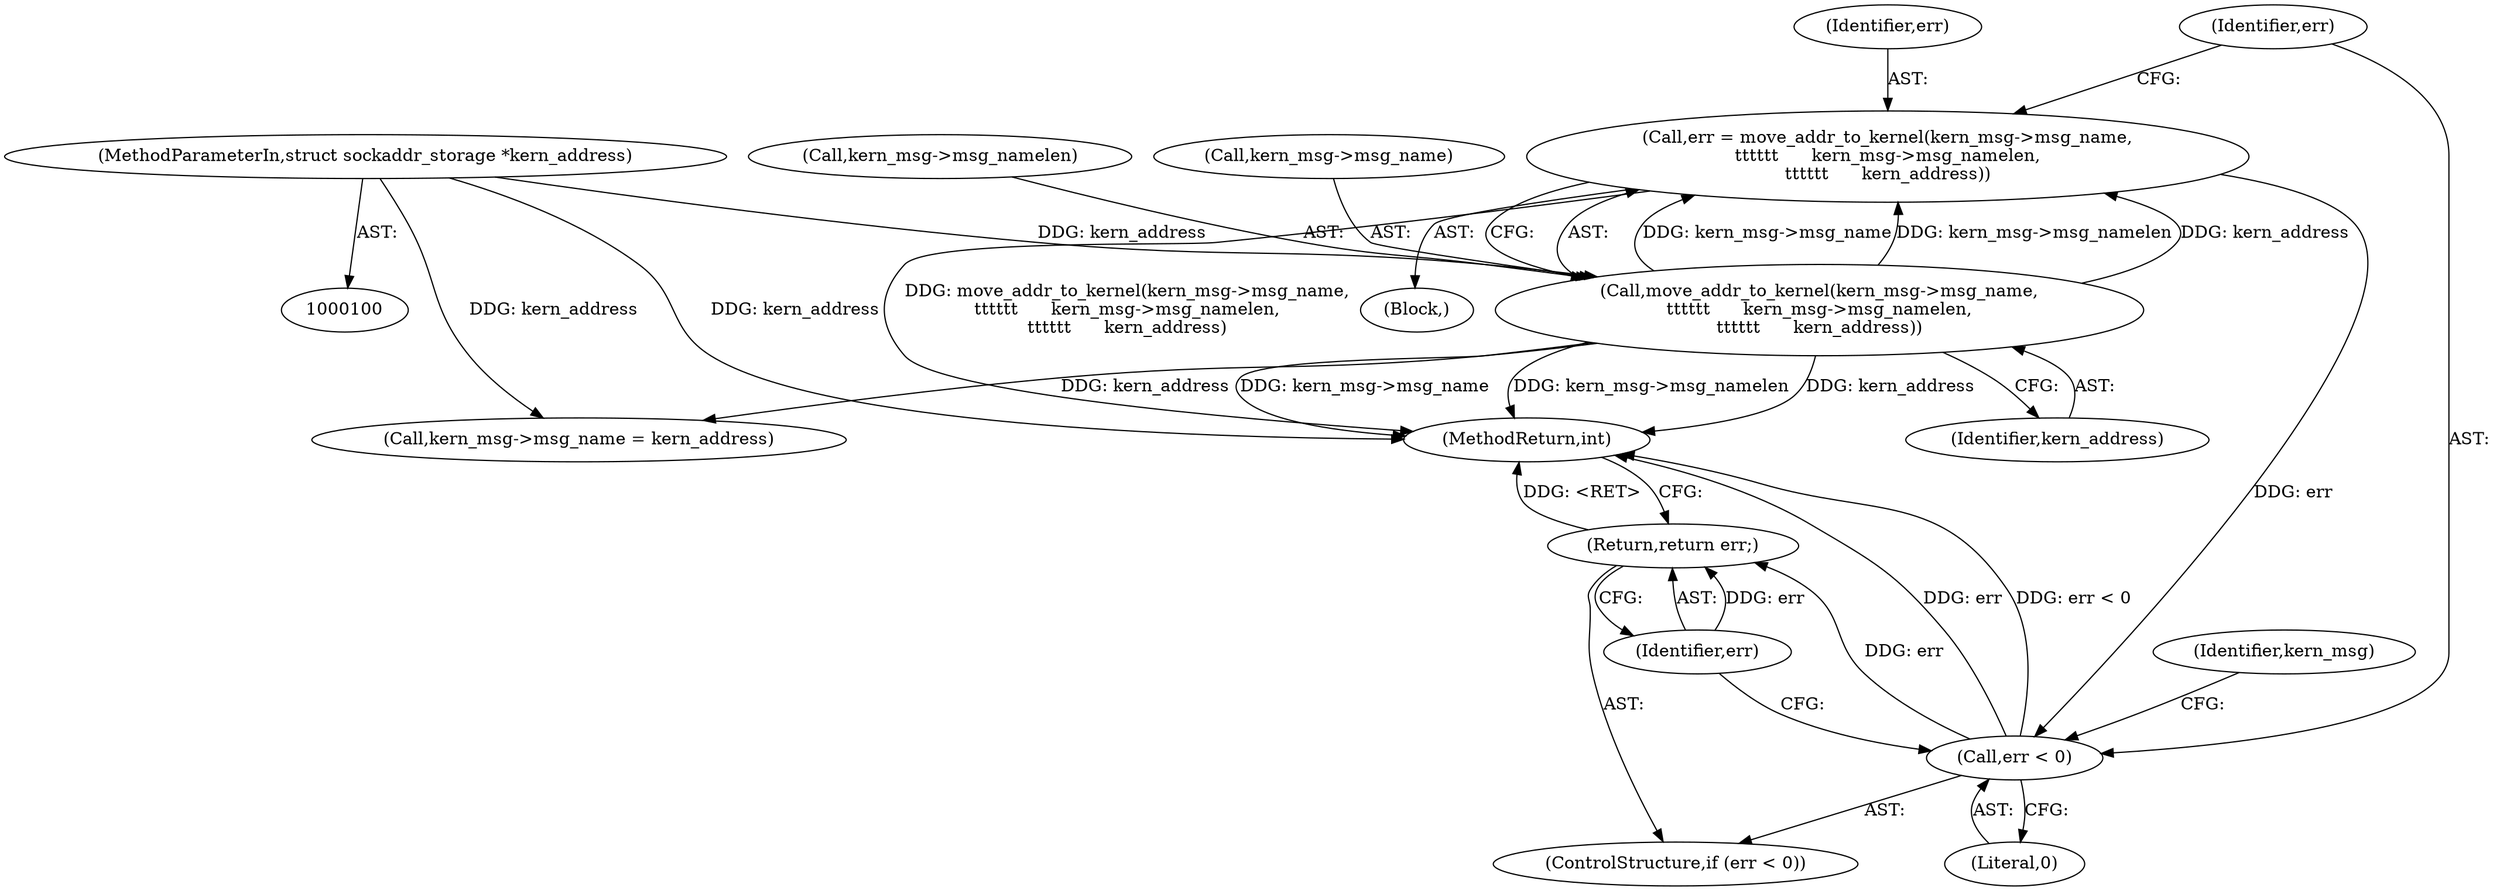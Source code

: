 digraph "0_linux_f3d3342602f8bcbf37d7c46641cb9bca7618eb1c_13@API" {
"1000118" [label="(Call,err = move_addr_to_kernel(kern_msg->msg_name,\n\t\t\t\t\t\t      kern_msg->msg_namelen,\n\t\t\t\t\t\t      kern_address))"];
"1000120" [label="(Call,move_addr_to_kernel(kern_msg->msg_name,\n\t\t\t\t\t\t      kern_msg->msg_namelen,\n\t\t\t\t\t\t      kern_address))"];
"1000103" [label="(MethodParameterIn,struct sockaddr_storage *kern_address)"];
"1000129" [label="(Call,err < 0)"];
"1000132" [label="(Return,return err;)"];
"1000124" [label="(Call,kern_msg->msg_namelen)"];
"1000129" [label="(Call,err < 0)"];
"1000133" [label="(Identifier,err)"];
"1000134" [label="(Call,kern_msg->msg_name = kern_address)"];
"1000131" [label="(Literal,0)"];
"1000132" [label="(Return,return err;)"];
"1000127" [label="(Identifier,kern_address)"];
"1000128" [label="(ControlStructure,if (err < 0))"];
"1000168" [label="(MethodReturn,int)"];
"1000120" [label="(Call,move_addr_to_kernel(kern_msg->msg_name,\n\t\t\t\t\t\t      kern_msg->msg_namelen,\n\t\t\t\t\t\t      kern_address))"];
"1000103" [label="(MethodParameterIn,struct sockaddr_storage *kern_address)"];
"1000119" [label="(Identifier,err)"];
"1000118" [label="(Call,err = move_addr_to_kernel(kern_msg->msg_name,\n\t\t\t\t\t\t      kern_msg->msg_namelen,\n\t\t\t\t\t\t      kern_address))"];
"1000121" [label="(Call,kern_msg->msg_name)"];
"1000116" [label="(Block,)"];
"1000130" [label="(Identifier,err)"];
"1000136" [label="(Identifier,kern_msg)"];
"1000118" -> "1000116"  [label="AST: "];
"1000118" -> "1000120"  [label="CFG: "];
"1000119" -> "1000118"  [label="AST: "];
"1000120" -> "1000118"  [label="AST: "];
"1000130" -> "1000118"  [label="CFG: "];
"1000118" -> "1000168"  [label="DDG: move_addr_to_kernel(kern_msg->msg_name,\n\t\t\t\t\t\t      kern_msg->msg_namelen,\n\t\t\t\t\t\t      kern_address)"];
"1000120" -> "1000118"  [label="DDG: kern_msg->msg_name"];
"1000120" -> "1000118"  [label="DDG: kern_msg->msg_namelen"];
"1000120" -> "1000118"  [label="DDG: kern_address"];
"1000118" -> "1000129"  [label="DDG: err"];
"1000120" -> "1000127"  [label="CFG: "];
"1000121" -> "1000120"  [label="AST: "];
"1000124" -> "1000120"  [label="AST: "];
"1000127" -> "1000120"  [label="AST: "];
"1000120" -> "1000168"  [label="DDG: kern_address"];
"1000120" -> "1000168"  [label="DDG: kern_msg->msg_name"];
"1000120" -> "1000168"  [label="DDG: kern_msg->msg_namelen"];
"1000103" -> "1000120"  [label="DDG: kern_address"];
"1000120" -> "1000134"  [label="DDG: kern_address"];
"1000103" -> "1000100"  [label="AST: "];
"1000103" -> "1000168"  [label="DDG: kern_address"];
"1000103" -> "1000134"  [label="DDG: kern_address"];
"1000129" -> "1000128"  [label="AST: "];
"1000129" -> "1000131"  [label="CFG: "];
"1000130" -> "1000129"  [label="AST: "];
"1000131" -> "1000129"  [label="AST: "];
"1000133" -> "1000129"  [label="CFG: "];
"1000136" -> "1000129"  [label="CFG: "];
"1000129" -> "1000168"  [label="DDG: err"];
"1000129" -> "1000168"  [label="DDG: err < 0"];
"1000129" -> "1000132"  [label="DDG: err"];
"1000132" -> "1000128"  [label="AST: "];
"1000132" -> "1000133"  [label="CFG: "];
"1000133" -> "1000132"  [label="AST: "];
"1000168" -> "1000132"  [label="CFG: "];
"1000132" -> "1000168"  [label="DDG: <RET>"];
"1000133" -> "1000132"  [label="DDG: err"];
}
